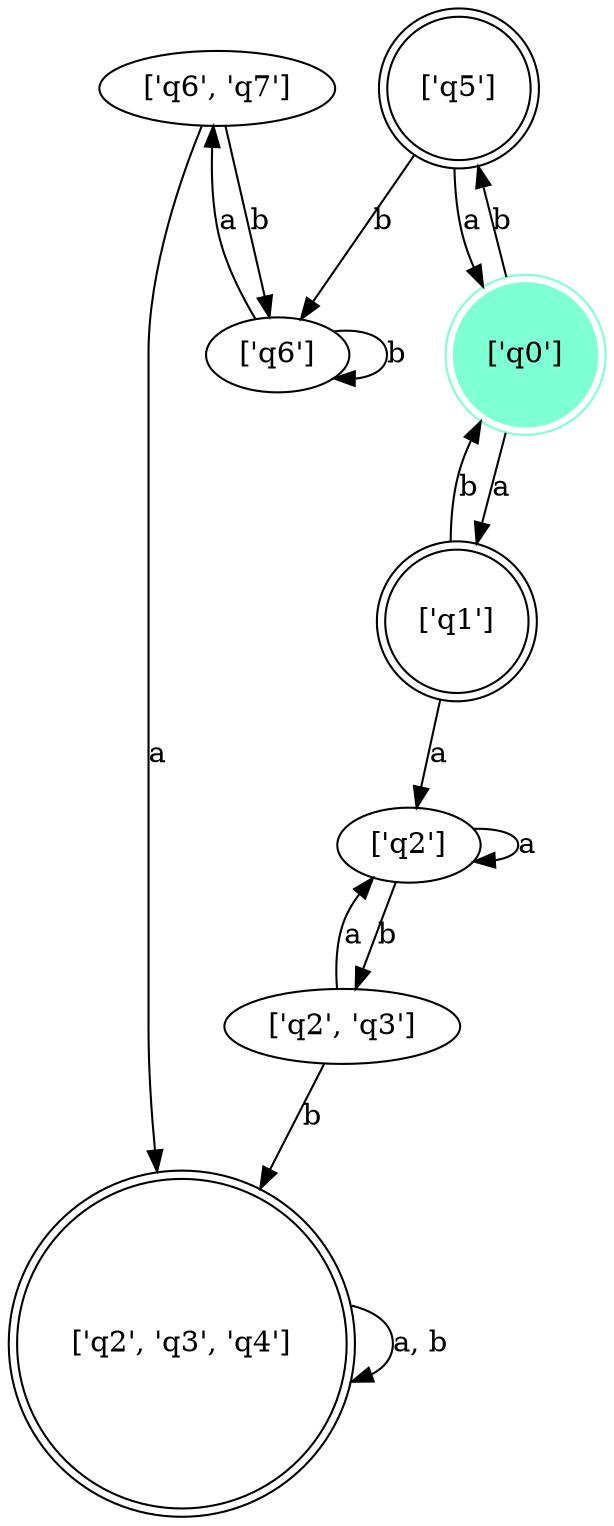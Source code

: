 // FSM
digraph {
	"['q6', 'q7']"
	"['q2']"
	"['q2', 'q3']"
	"['q6']"
	node [shape=doublecircle]
	"['q2', 'q3', 'q4']"
	"['q1']"
	"['q5']"
	node [color=aquamarine shape=doublecircle style=filled]
	"['q0']"
	node [shape=circle]
	"['q0']" -> "['q1']" [label=a]
	"['q0']" -> "['q5']" [label=b]
	"['q1']" -> "['q2']" [label=a]
	"['q1']" -> "['q0']" [label=b]
	"['q5']" -> "['q0']" [label=a]
	"['q5']" -> "['q6']" [label=b]
	"['q2']" -> "['q2']" [label=a]
	"['q2']" -> "['q2', 'q3']" [label=b]
	"['q6']" -> "['q6', 'q7']" [label=a]
	"['q6']" -> "['q6']" [label=b]
	"['q2', 'q3']" -> "['q2']" [label=a]
	"['q2', 'q3']" -> "['q2', 'q3', 'q4']" [label=b]
	"['q6', 'q7']" -> "['q2', 'q3', 'q4']" [label=a]
	"['q6', 'q7']" -> "['q6']" [label=b]
	"['q2', 'q3', 'q4']" -> "['q2', 'q3', 'q4']" [label="a, b"]
}
